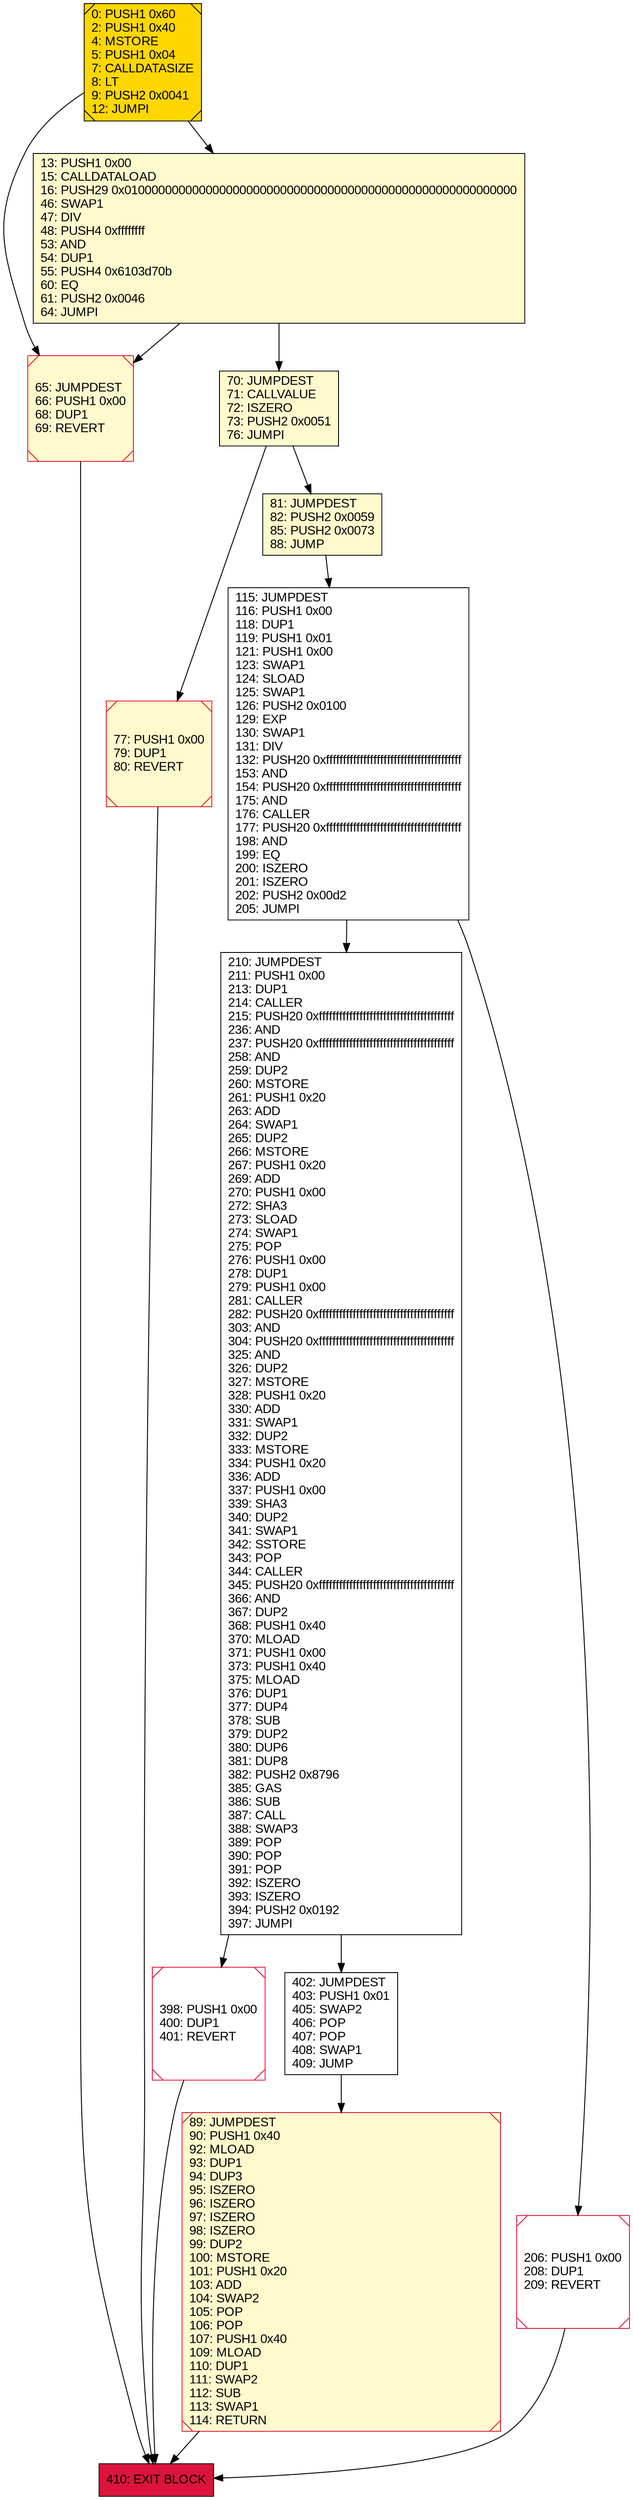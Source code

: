 digraph G {
bgcolor=transparent rankdir=UD;
node [shape=box style=filled color=black fillcolor=white fontname=arial fontcolor=black];
13 [label="13: PUSH1 0x00\l15: CALLDATALOAD\l16: PUSH29 0x0100000000000000000000000000000000000000000000000000000000\l46: SWAP1\l47: DIV\l48: PUSH4 0xffffffff\l53: AND\l54: DUP1\l55: PUSH4 0x6103d70b\l60: EQ\l61: PUSH2 0x0046\l64: JUMPI\l" fillcolor=lemonchiffon ];
65 [label="65: JUMPDEST\l66: PUSH1 0x00\l68: DUP1\l69: REVERT\l" fillcolor=lemonchiffon shape=Msquare color=crimson ];
89 [label="89: JUMPDEST\l90: PUSH1 0x40\l92: MLOAD\l93: DUP1\l94: DUP3\l95: ISZERO\l96: ISZERO\l97: ISZERO\l98: ISZERO\l99: DUP2\l100: MSTORE\l101: PUSH1 0x20\l103: ADD\l104: SWAP2\l105: POP\l106: POP\l107: PUSH1 0x40\l109: MLOAD\l110: DUP1\l111: SWAP2\l112: SUB\l113: SWAP1\l114: RETURN\l" fillcolor=lemonchiffon shape=Msquare color=crimson ];
77 [label="77: PUSH1 0x00\l79: DUP1\l80: REVERT\l" fillcolor=lemonchiffon shape=Msquare color=crimson ];
210 [label="210: JUMPDEST\l211: PUSH1 0x00\l213: DUP1\l214: CALLER\l215: PUSH20 0xffffffffffffffffffffffffffffffffffffffff\l236: AND\l237: PUSH20 0xffffffffffffffffffffffffffffffffffffffff\l258: AND\l259: DUP2\l260: MSTORE\l261: PUSH1 0x20\l263: ADD\l264: SWAP1\l265: DUP2\l266: MSTORE\l267: PUSH1 0x20\l269: ADD\l270: PUSH1 0x00\l272: SHA3\l273: SLOAD\l274: SWAP1\l275: POP\l276: PUSH1 0x00\l278: DUP1\l279: PUSH1 0x00\l281: CALLER\l282: PUSH20 0xffffffffffffffffffffffffffffffffffffffff\l303: AND\l304: PUSH20 0xffffffffffffffffffffffffffffffffffffffff\l325: AND\l326: DUP2\l327: MSTORE\l328: PUSH1 0x20\l330: ADD\l331: SWAP1\l332: DUP2\l333: MSTORE\l334: PUSH1 0x20\l336: ADD\l337: PUSH1 0x00\l339: SHA3\l340: DUP2\l341: SWAP1\l342: SSTORE\l343: POP\l344: CALLER\l345: PUSH20 0xffffffffffffffffffffffffffffffffffffffff\l366: AND\l367: DUP2\l368: PUSH1 0x40\l370: MLOAD\l371: PUSH1 0x00\l373: PUSH1 0x40\l375: MLOAD\l376: DUP1\l377: DUP4\l378: SUB\l379: DUP2\l380: DUP6\l381: DUP8\l382: PUSH2 0x8796\l385: GAS\l386: SUB\l387: CALL\l388: SWAP3\l389: POP\l390: POP\l391: POP\l392: ISZERO\l393: ISZERO\l394: PUSH2 0x0192\l397: JUMPI\l" ];
206 [label="206: PUSH1 0x00\l208: DUP1\l209: REVERT\l" shape=Msquare color=crimson ];
398 [label="398: PUSH1 0x00\l400: DUP1\l401: REVERT\l" shape=Msquare color=crimson ];
402 [label="402: JUMPDEST\l403: PUSH1 0x01\l405: SWAP2\l406: POP\l407: POP\l408: SWAP1\l409: JUMP\l" ];
81 [label="81: JUMPDEST\l82: PUSH2 0x0059\l85: PUSH2 0x0073\l88: JUMP\l" fillcolor=lemonchiffon ];
0 [label="0: PUSH1 0x60\l2: PUSH1 0x40\l4: MSTORE\l5: PUSH1 0x04\l7: CALLDATASIZE\l8: LT\l9: PUSH2 0x0041\l12: JUMPI\l" fillcolor=lemonchiffon shape=Msquare fillcolor=gold ];
70 [label="70: JUMPDEST\l71: CALLVALUE\l72: ISZERO\l73: PUSH2 0x0051\l76: JUMPI\l" fillcolor=lemonchiffon ];
115 [label="115: JUMPDEST\l116: PUSH1 0x00\l118: DUP1\l119: PUSH1 0x01\l121: PUSH1 0x00\l123: SWAP1\l124: SLOAD\l125: SWAP1\l126: PUSH2 0x0100\l129: EXP\l130: SWAP1\l131: DIV\l132: PUSH20 0xffffffffffffffffffffffffffffffffffffffff\l153: AND\l154: PUSH20 0xffffffffffffffffffffffffffffffffffffffff\l175: AND\l176: CALLER\l177: PUSH20 0xffffffffffffffffffffffffffffffffffffffff\l198: AND\l199: EQ\l200: ISZERO\l201: ISZERO\l202: PUSH2 0x00d2\l205: JUMPI\l" ];
410 [label="410: EXIT BLOCK\l" fillcolor=crimson ];
210 -> 398;
70 -> 81;
81 -> 115;
13 -> 65;
0 -> 65;
0 -> 13;
402 -> 89;
206 -> 410;
398 -> 410;
77 -> 410;
13 -> 70;
115 -> 206;
70 -> 77;
115 -> 210;
210 -> 402;
65 -> 410;
89 -> 410;
}